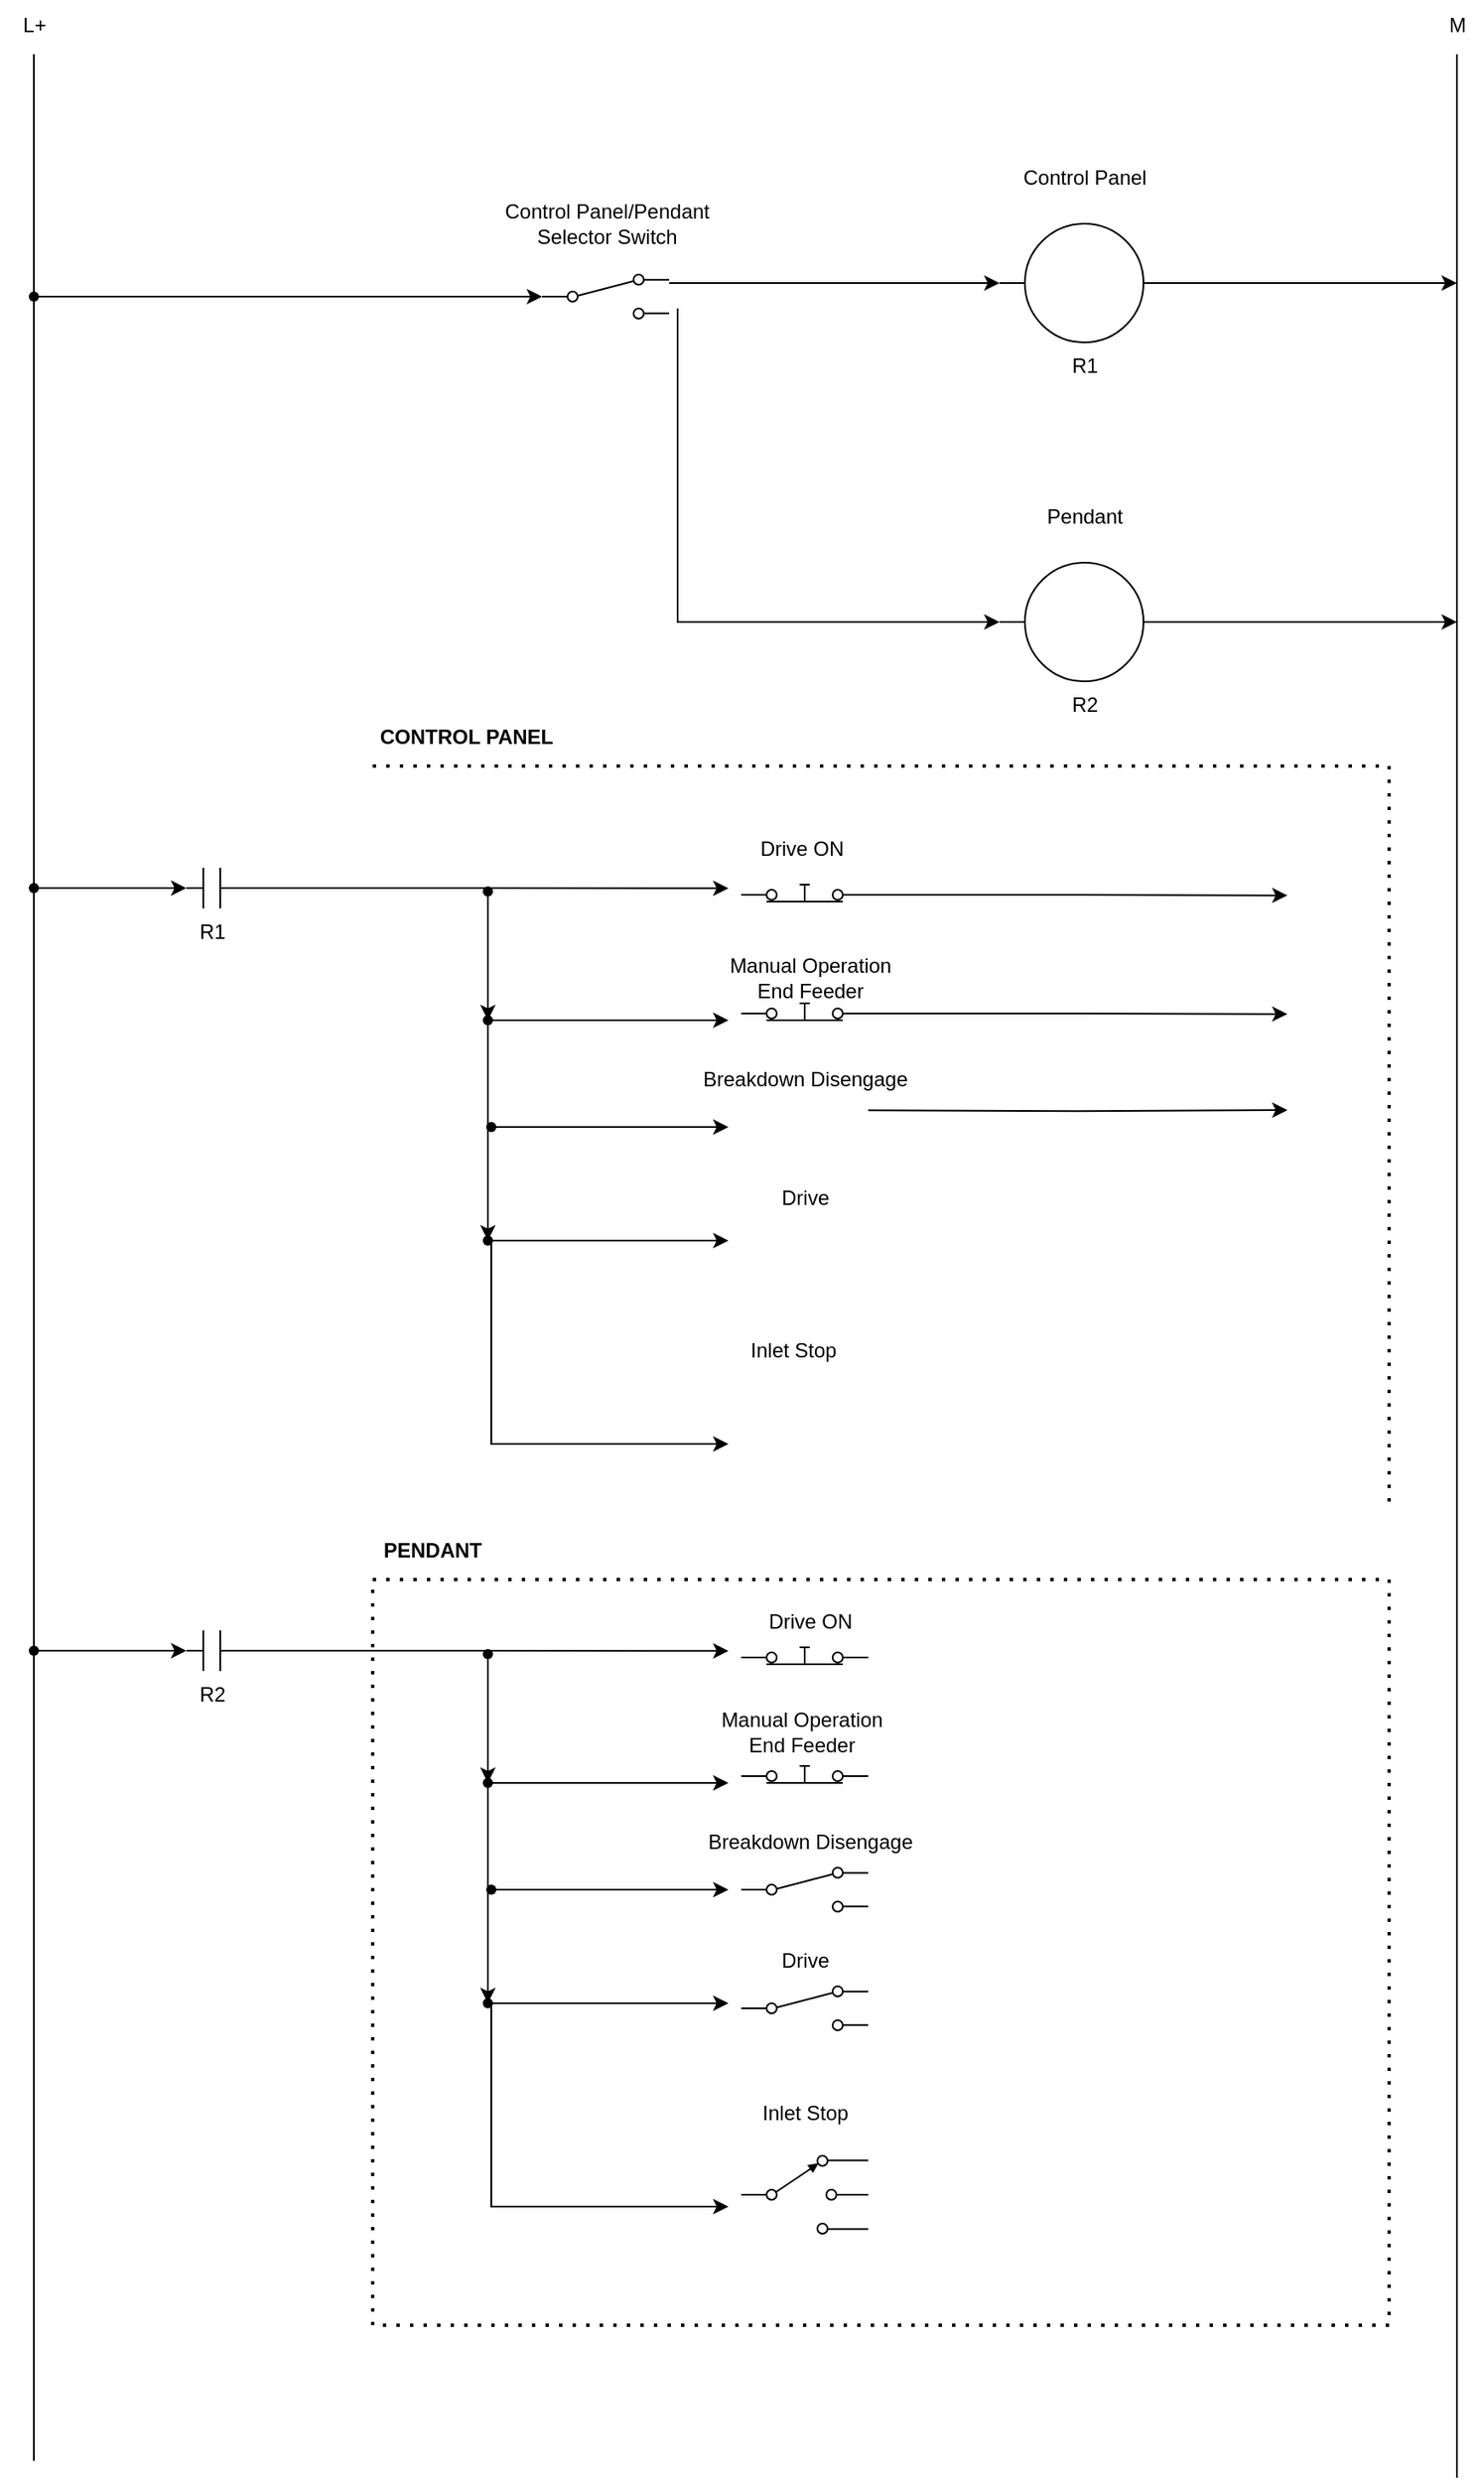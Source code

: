 <mxfile version="26.0.16">
  <diagram name="Page-1" id="7e0a89b8-554c-2b80-1dc8-d5c74ca68de4">
    <mxGraphModel dx="1259" dy="662" grid="1" gridSize="10" guides="1" tooltips="1" connect="1" arrows="1" fold="1" page="1" pageScale="1" pageWidth="1100" pageHeight="850" background="none" math="0" shadow="0">
      <root>
        <mxCell id="0" />
        <mxCell id="1" parent="0" />
        <mxCell id="r-EeKwnptwa9FQMb00Me-13" style="edgeStyle=orthogonalEdgeStyle;rounded=0;orthogonalLoop=1;jettySize=auto;html=1;" parent="1" source="r-EeKwnptwa9FQMb00Me-1" edge="1">
          <mxGeometry relative="1" as="geometry">
            <mxPoint x="880.0" y="235" as="targetPoint" />
          </mxGeometry>
        </mxCell>
        <mxCell id="r-EeKwnptwa9FQMb00Me-1" value="R1" style="pointerEvents=1;verticalLabelPosition=bottom;shadow=0;dashed=0;align=center;html=1;verticalAlign=top;shape=mxgraph.electrical.electro-mechanical.relay_coil_2;" parent="1" vertex="1">
          <mxGeometry x="610" y="200" width="100" height="70" as="geometry" />
        </mxCell>
        <mxCell id="r-EeKwnptwa9FQMb00Me-14" style="edgeStyle=orthogonalEdgeStyle;rounded=0;orthogonalLoop=1;jettySize=auto;html=1;" parent="1" source="r-EeKwnptwa9FQMb00Me-2" edge="1">
          <mxGeometry relative="1" as="geometry">
            <mxPoint x="880.0" y="435.0" as="targetPoint" />
          </mxGeometry>
        </mxCell>
        <mxCell id="r-EeKwnptwa9FQMb00Me-2" value="R2" style="pointerEvents=1;verticalLabelPosition=bottom;shadow=0;dashed=0;align=center;html=1;verticalAlign=top;shape=mxgraph.electrical.electro-mechanical.relay_coil_2;" parent="1" vertex="1">
          <mxGeometry x="610" y="400" width="100" height="70" as="geometry" />
        </mxCell>
        <mxCell id="r-EeKwnptwa9FQMb00Me-3" value="Control Panel" style="text;html=1;align=center;verticalAlign=middle;resizable=0;points=[];autosize=1;strokeColor=none;fillColor=none;" parent="1" vertex="1">
          <mxGeometry x="610" y="158" width="100" height="30" as="geometry" />
        </mxCell>
        <mxCell id="r-EeKwnptwa9FQMb00Me-4" value="Pendant" style="text;html=1;align=center;verticalAlign=middle;resizable=0;points=[];autosize=1;strokeColor=none;fillColor=none;" parent="1" vertex="1">
          <mxGeometry x="625" y="358" width="70" height="30" as="geometry" />
        </mxCell>
        <mxCell id="r-EeKwnptwa9FQMb00Me-9" value="" style="endArrow=classic;html=1;rounded=0;entryX=0;entryY=0.5;entryDx=0;entryDy=0;entryPerimeter=0;" parent="1" target="r-EeKwnptwa9FQMb00Me-1" edge="1">
          <mxGeometry width="50" height="50" relative="1" as="geometry">
            <mxPoint x="415" y="235" as="sourcePoint" />
            <mxPoint x="465" y="180" as="targetPoint" />
          </mxGeometry>
        </mxCell>
        <mxCell id="r-EeKwnptwa9FQMb00Me-10" value="" style="endArrow=classic;html=1;rounded=0;entryX=0;entryY=0.5;entryDx=0;entryDy=0;entryPerimeter=0;" parent="1" target="r-EeKwnptwa9FQMb00Me-2" edge="1">
          <mxGeometry width="50" height="50" relative="1" as="geometry">
            <mxPoint x="420" y="250" as="sourcePoint" />
            <mxPoint x="490" y="260" as="targetPoint" />
            <Array as="points">
              <mxPoint x="420" y="435" />
            </Array>
          </mxGeometry>
        </mxCell>
        <mxCell id="r-EeKwnptwa9FQMb00Me-11" value="Control Panel/Pendant&lt;div&gt;Selector Switch&lt;/div&gt;" style="text;html=1;align=center;verticalAlign=middle;resizable=0;points=[];autosize=1;strokeColor=none;fillColor=none;" parent="1" vertex="1">
          <mxGeometry x="307.5" y="180" width="140" height="40" as="geometry" />
        </mxCell>
        <mxCell id="r-EeKwnptwa9FQMb00Me-12" value="" style="endArrow=none;html=1;rounded=0;" parent="1" edge="1">
          <mxGeometry width="50" height="50" relative="1" as="geometry">
            <mxPoint x="880" y="1530" as="sourcePoint" />
            <mxPoint x="880" y="100" as="targetPoint" />
          </mxGeometry>
        </mxCell>
        <mxCell id="r-EeKwnptwa9FQMb00Me-38" style="edgeStyle=orthogonalEdgeStyle;rounded=0;orthogonalLoop=1;jettySize=auto;html=1;exitX=1;exitY=0.8;exitDx=0;exitDy=0;" parent="1" source="r-EeKwnptwa9FQMb00Me-15" edge="1">
          <mxGeometry relative="1" as="geometry">
            <mxPoint x="780.0" y="596.333" as="targetPoint" />
          </mxGeometry>
        </mxCell>
        <mxCell id="r-EeKwnptwa9FQMb00Me-15" value="" style="html=1;shape=mxgraph.electrical.electro-mechanical.pushbutton;aspect=fixed;elSwitchState=on;" parent="1" vertex="1">
          <mxGeometry x="457.5" y="580" width="75" height="20" as="geometry" />
        </mxCell>
        <mxCell id="r-EeKwnptwa9FQMb00Me-37" style="edgeStyle=orthogonalEdgeStyle;rounded=0;orthogonalLoop=1;jettySize=auto;html=1;exitX=1;exitY=0.8;exitDx=0;exitDy=0;" parent="1" source="r-EeKwnptwa9FQMb00Me-16" edge="1">
          <mxGeometry relative="1" as="geometry">
            <mxPoint x="780.0" y="666.333" as="targetPoint" />
          </mxGeometry>
        </mxCell>
        <mxCell id="r-EeKwnptwa9FQMb00Me-16" value="" style="html=1;shape=mxgraph.electrical.electro-mechanical.pushbutton;aspect=fixed;elSwitchState=on;" parent="1" vertex="1">
          <mxGeometry x="457.5" y="650" width="75" height="20" as="geometry" />
        </mxCell>
        <mxCell id="r-EeKwnptwa9FQMb00Me-17" value="" style="html=1;shape=mxgraph.electrical.electro-mechanical.twoWaySwitch;aspect=fixed;elSwitchState=2;" parent="1" vertex="1">
          <mxGeometry x="340" y="230" width="75" height="26" as="geometry" />
        </mxCell>
        <mxCell id="r-EeKwnptwa9FQMb00Me-33" style="edgeStyle=orthogonalEdgeStyle;rounded=0;orthogonalLoop=1;jettySize=auto;html=1;exitX=1;exitY=0.12;exitDx=0;exitDy=0;" parent="1" edge="1">
          <mxGeometry relative="1" as="geometry">
            <mxPoint x="780.0" y="723" as="targetPoint" />
            <mxPoint x="532.5" y="723.12" as="sourcePoint" />
          </mxGeometry>
        </mxCell>
        <mxCell id="r-EeKwnptwa9FQMb00Me-51" style="edgeStyle=orthogonalEdgeStyle;rounded=0;orthogonalLoop=1;jettySize=auto;html=1;exitX=1;exitY=0.5;exitDx=0;exitDy=0;exitPerimeter=0;" parent="1" source="r-EeKwnptwa9FQMb00Me-19" edge="1">
          <mxGeometry relative="1" as="geometry">
            <mxPoint x="450" y="592.167" as="targetPoint" />
          </mxGeometry>
        </mxCell>
        <mxCell id="r-EeKwnptwa9FQMb00Me-19" value="R1" style="pointerEvents=1;verticalLabelPosition=bottom;shadow=0;dashed=0;align=center;html=1;verticalAlign=top;shape=mxgraph.electrical.electro-mechanical.relay_contacts;" parent="1" vertex="1">
          <mxGeometry x="130" y="580" width="30" height="24" as="geometry" />
        </mxCell>
        <mxCell id="r-EeKwnptwa9FQMb00Me-22" style="edgeStyle=orthogonalEdgeStyle;rounded=0;orthogonalLoop=1;jettySize=auto;html=1;" parent="1" source="r-EeKwnptwa9FQMb00Me-24" edge="1">
          <mxGeometry relative="1" as="geometry">
            <mxPoint x="450" y="920" as="targetPoint" />
            <Array as="points">
              <mxPoint x="310" y="800" />
              <mxPoint x="310" y="920" />
            </Array>
          </mxGeometry>
        </mxCell>
        <mxCell id="r-EeKwnptwa9FQMb00Me-23" value="" style="edgeStyle=orthogonalEdgeStyle;rounded=0;orthogonalLoop=1;jettySize=auto;html=1;" parent="1" source="r-EeKwnptwa9FQMb00Me-29" target="r-EeKwnptwa9FQMb00Me-24" edge="1">
          <mxGeometry relative="1" as="geometry">
            <mxPoint x="450" y="920" as="targetPoint" />
            <mxPoint x="310" y="604" as="sourcePoint" />
            <Array as="points" />
          </mxGeometry>
        </mxCell>
        <mxCell id="r-EeKwnptwa9FQMb00Me-25" style="edgeStyle=orthogonalEdgeStyle;rounded=0;orthogonalLoop=1;jettySize=auto;html=1;" parent="1" source="r-EeKwnptwa9FQMb00Me-24" edge="1">
          <mxGeometry relative="1" as="geometry">
            <mxPoint x="450" y="800" as="targetPoint" />
          </mxGeometry>
        </mxCell>
        <mxCell id="r-EeKwnptwa9FQMb00Me-24" value="" style="shape=waypoint;sketch=0;fillStyle=solid;size=6;pointerEvents=1;points=[];fillColor=none;resizable=0;rotatable=0;perimeter=centerPerimeter;snapToPoint=1;" parent="1" vertex="1">
          <mxGeometry x="298" y="790" width="20" height="20" as="geometry" />
        </mxCell>
        <mxCell id="r-EeKwnptwa9FQMb00Me-27" style="edgeStyle=orthogonalEdgeStyle;rounded=0;orthogonalLoop=1;jettySize=auto;html=1;" parent="1" source="r-EeKwnptwa9FQMb00Me-26" edge="1">
          <mxGeometry relative="1" as="geometry">
            <mxPoint x="450" y="733" as="targetPoint" />
          </mxGeometry>
        </mxCell>
        <mxCell id="r-EeKwnptwa9FQMb00Me-26" value="" style="shape=waypoint;sketch=0;fillStyle=solid;size=6;pointerEvents=1;points=[];fillColor=none;resizable=0;rotatable=0;perimeter=centerPerimeter;snapToPoint=1;" parent="1" vertex="1">
          <mxGeometry x="300" y="723" width="20" height="20" as="geometry" />
        </mxCell>
        <mxCell id="r-EeKwnptwa9FQMb00Me-30" style="edgeStyle=orthogonalEdgeStyle;rounded=0;orthogonalLoop=1;jettySize=auto;html=1;" parent="1" source="r-EeKwnptwa9FQMb00Me-29" edge="1">
          <mxGeometry relative="1" as="geometry">
            <mxPoint x="450" y="670" as="targetPoint" />
          </mxGeometry>
        </mxCell>
        <mxCell id="r-EeKwnptwa9FQMb00Me-29" value="" style="shape=waypoint;sketch=0;fillStyle=solid;size=6;pointerEvents=1;points=[];fillColor=none;resizable=0;rotatable=0;perimeter=centerPerimeter;snapToPoint=1;" parent="1" vertex="1">
          <mxGeometry x="298" y="660" width="20" height="20" as="geometry" />
        </mxCell>
        <mxCell id="r-EeKwnptwa9FQMb00Me-48" value="" style="shape=waypoint;sketch=0;fillStyle=solid;size=6;pointerEvents=1;points=[];fillColor=none;resizable=0;rotatable=0;perimeter=centerPerimeter;snapToPoint=1;" parent="1" vertex="1">
          <mxGeometry x="298" y="584" width="20" height="20" as="geometry" />
        </mxCell>
        <mxCell id="r-EeKwnptwa9FQMb00Me-50" style="edgeStyle=orthogonalEdgeStyle;rounded=0;orthogonalLoop=1;jettySize=auto;html=1;entryX=0.408;entryY=0.108;entryDx=0;entryDy=0;entryPerimeter=0;" parent="1" source="r-EeKwnptwa9FQMb00Me-48" target="r-EeKwnptwa9FQMb00Me-29" edge="1">
          <mxGeometry relative="1" as="geometry" />
        </mxCell>
        <mxCell id="r-EeKwnptwa9FQMb00Me-54" value="" style="pointerEvents=1;verticalLabelPosition=bottom;shadow=0;dashed=0;align=center;html=1;verticalAlign=top;shape=mxgraph.electrical.electro-mechanical.selectorSwitch3Position2;elSwitchState=1;" parent="1" vertex="1">
          <mxGeometry x="457.5" y="1340" width="75" height="46" as="geometry" />
        </mxCell>
        <mxCell id="r-EeKwnptwa9FQMb00Me-57" value="" style="html=1;shape=mxgraph.electrical.electro-mechanical.twoWaySwitch;aspect=fixed;elSwitchState=2;" parent="1" vertex="1">
          <mxGeometry x="457.5" y="1240" width="75" height="26" as="geometry" />
        </mxCell>
        <mxCell id="r-EeKwnptwa9FQMb00Me-59" value="" style="html=1;shape=mxgraph.electrical.electro-mechanical.pushbutton;aspect=fixed;elSwitchState=on;" parent="1" vertex="1">
          <mxGeometry x="457.5" y="1030" width="75" height="20" as="geometry" />
        </mxCell>
        <mxCell id="r-EeKwnptwa9FQMb00Me-61" value="" style="html=1;shape=mxgraph.electrical.electro-mechanical.pushbutton;aspect=fixed;elSwitchState=on;" parent="1" vertex="1">
          <mxGeometry x="457.5" y="1100" width="75" height="20" as="geometry" />
        </mxCell>
        <mxCell id="r-EeKwnptwa9FQMb00Me-64" value="" style="html=1;shape=mxgraph.electrical.electro-mechanical.twoWaySwitch;aspect=fixed;elSwitchState=2;" parent="1" vertex="1">
          <mxGeometry x="457.5" y="1170" width="75" height="26" as="geometry" />
        </mxCell>
        <mxCell id="r-EeKwnptwa9FQMb00Me-65" style="edgeStyle=orthogonalEdgeStyle;rounded=0;orthogonalLoop=1;jettySize=auto;html=1;exitX=1;exitY=0.5;exitDx=0;exitDy=0;exitPerimeter=0;" parent="1" source="r-EeKwnptwa9FQMb00Me-66" edge="1">
          <mxGeometry relative="1" as="geometry">
            <mxPoint x="450" y="1042.167" as="targetPoint" />
          </mxGeometry>
        </mxCell>
        <mxCell id="r-EeKwnptwa9FQMb00Me-66" value="R2" style="pointerEvents=1;verticalLabelPosition=bottom;shadow=0;dashed=0;align=center;html=1;verticalAlign=top;shape=mxgraph.electrical.electro-mechanical.relay_contacts;" parent="1" vertex="1">
          <mxGeometry x="130" y="1030" width="30" height="24" as="geometry" />
        </mxCell>
        <mxCell id="r-EeKwnptwa9FQMb00Me-67" style="edgeStyle=orthogonalEdgeStyle;rounded=0;orthogonalLoop=1;jettySize=auto;html=1;" parent="1" source="r-EeKwnptwa9FQMb00Me-70" edge="1">
          <mxGeometry relative="1" as="geometry">
            <mxPoint x="450" y="1370" as="targetPoint" />
            <Array as="points">
              <mxPoint x="310" y="1250" />
              <mxPoint x="310" y="1370" />
            </Array>
          </mxGeometry>
        </mxCell>
        <mxCell id="r-EeKwnptwa9FQMb00Me-68" value="" style="edgeStyle=orthogonalEdgeStyle;rounded=0;orthogonalLoop=1;jettySize=auto;html=1;" parent="1" source="r-EeKwnptwa9FQMb00Me-74" target="r-EeKwnptwa9FQMb00Me-70" edge="1">
          <mxGeometry relative="1" as="geometry">
            <mxPoint x="450" y="1370" as="targetPoint" />
            <mxPoint x="310" y="1054" as="sourcePoint" />
            <Array as="points" />
          </mxGeometry>
        </mxCell>
        <mxCell id="r-EeKwnptwa9FQMb00Me-69" style="edgeStyle=orthogonalEdgeStyle;rounded=0;orthogonalLoop=1;jettySize=auto;html=1;" parent="1" source="r-EeKwnptwa9FQMb00Me-70" edge="1">
          <mxGeometry relative="1" as="geometry">
            <mxPoint x="450" y="1250" as="targetPoint" />
          </mxGeometry>
        </mxCell>
        <mxCell id="r-EeKwnptwa9FQMb00Me-70" value="" style="shape=waypoint;sketch=0;fillStyle=solid;size=6;pointerEvents=1;points=[];fillColor=none;resizable=0;rotatable=0;perimeter=centerPerimeter;snapToPoint=1;" parent="1" vertex="1">
          <mxGeometry x="298" y="1240" width="20" height="20" as="geometry" />
        </mxCell>
        <mxCell id="r-EeKwnptwa9FQMb00Me-71" style="edgeStyle=orthogonalEdgeStyle;rounded=0;orthogonalLoop=1;jettySize=auto;html=1;" parent="1" source="r-EeKwnptwa9FQMb00Me-72" edge="1">
          <mxGeometry relative="1" as="geometry">
            <mxPoint x="450" y="1183" as="targetPoint" />
          </mxGeometry>
        </mxCell>
        <mxCell id="r-EeKwnptwa9FQMb00Me-72" value="" style="shape=waypoint;sketch=0;fillStyle=solid;size=6;pointerEvents=1;points=[];fillColor=none;resizable=0;rotatable=0;perimeter=centerPerimeter;snapToPoint=1;" parent="1" vertex="1">
          <mxGeometry x="300" y="1173" width="20" height="20" as="geometry" />
        </mxCell>
        <mxCell id="r-EeKwnptwa9FQMb00Me-73" style="edgeStyle=orthogonalEdgeStyle;rounded=0;orthogonalLoop=1;jettySize=auto;html=1;" parent="1" source="r-EeKwnptwa9FQMb00Me-74" edge="1">
          <mxGeometry relative="1" as="geometry">
            <mxPoint x="450" y="1120" as="targetPoint" />
          </mxGeometry>
        </mxCell>
        <mxCell id="r-EeKwnptwa9FQMb00Me-74" value="" style="shape=waypoint;sketch=0;fillStyle=solid;size=6;pointerEvents=1;points=[];fillColor=none;resizable=0;rotatable=0;perimeter=centerPerimeter;snapToPoint=1;" parent="1" vertex="1">
          <mxGeometry x="298" y="1110" width="20" height="20" as="geometry" />
        </mxCell>
        <mxCell id="r-EeKwnptwa9FQMb00Me-76" value="" style="shape=waypoint;sketch=0;fillStyle=solid;size=6;pointerEvents=1;points=[];fillColor=none;resizable=0;rotatable=0;perimeter=centerPerimeter;snapToPoint=1;" parent="1" vertex="1">
          <mxGeometry x="298" y="1034" width="20" height="20" as="geometry" />
        </mxCell>
        <mxCell id="r-EeKwnptwa9FQMb00Me-77" style="edgeStyle=orthogonalEdgeStyle;rounded=0;orthogonalLoop=1;jettySize=auto;html=1;entryX=0.408;entryY=0.108;entryDx=0;entryDy=0;entryPerimeter=0;" parent="1" source="r-EeKwnptwa9FQMb00Me-76" target="r-EeKwnptwa9FQMb00Me-74" edge="1">
          <mxGeometry relative="1" as="geometry" />
        </mxCell>
        <mxCell id="r-EeKwnptwa9FQMb00Me-78" value="Drive ON" style="text;html=1;align=center;verticalAlign=middle;resizable=0;points=[];autosize=1;strokeColor=none;fillColor=none;" parent="1" vertex="1">
          <mxGeometry x="457.5" y="554" width="70" height="30" as="geometry" />
        </mxCell>
        <mxCell id="r-EeKwnptwa9FQMb00Me-79" value="&lt;div&gt;Manual Operation&lt;/div&gt;End Feeder" style="text;html=1;align=center;verticalAlign=middle;resizable=0;points=[];autosize=1;strokeColor=none;fillColor=none;" parent="1" vertex="1">
          <mxGeometry x="437.5" y="625" width="120" height="40" as="geometry" />
        </mxCell>
        <mxCell id="r-EeKwnptwa9FQMb00Me-80" value="Inlet Stop" style="text;html=1;align=center;verticalAlign=middle;resizable=0;points=[];autosize=1;strokeColor=none;fillColor=none;" parent="1" vertex="1">
          <mxGeometry x="452.5" y="850" width="70" height="30" as="geometry" />
        </mxCell>
        <mxCell id="r-EeKwnptwa9FQMb00Me-81" value="Drive" style="text;html=1;align=center;verticalAlign=middle;resizable=0;points=[];autosize=1;strokeColor=none;fillColor=none;" parent="1" vertex="1">
          <mxGeometry x="470" y="760" width="50" height="30" as="geometry" />
        </mxCell>
        <mxCell id="r-EeKwnptwa9FQMb00Me-83" value="Breakdown Disengage" style="text;html=1;align=center;verticalAlign=middle;resizable=0;points=[];autosize=1;strokeColor=none;fillColor=none;" parent="1" vertex="1">
          <mxGeometry x="425" y="690" width="140" height="30" as="geometry" />
        </mxCell>
        <mxCell id="r-EeKwnptwa9FQMb00Me-85" value="" style="endArrow=none;html=1;rounded=0;" parent="1" edge="1">
          <mxGeometry width="50" height="50" relative="1" as="geometry">
            <mxPoint x="40" y="1520" as="sourcePoint" />
            <mxPoint x="40" y="100" as="targetPoint" />
          </mxGeometry>
        </mxCell>
        <mxCell id="r-EeKwnptwa9FQMb00Me-86" value="L+" style="text;html=1;align=center;verticalAlign=middle;resizable=0;points=[];autosize=1;strokeColor=none;fillColor=none;" parent="1" vertex="1">
          <mxGeometry x="20" y="68" width="40" height="30" as="geometry" />
        </mxCell>
        <mxCell id="r-EeKwnptwa9FQMb00Me-87" value="M" style="text;html=1;align=center;verticalAlign=middle;resizable=0;points=[];autosize=1;strokeColor=none;fillColor=none;" parent="1" vertex="1">
          <mxGeometry x="865" y="68" width="30" height="30" as="geometry" />
        </mxCell>
        <mxCell id="r-EeKwnptwa9FQMb00Me-89" style="edgeStyle=orthogonalEdgeStyle;rounded=0;orthogonalLoop=1;jettySize=auto;html=1;entryX=0;entryY=0.5;entryDx=0;entryDy=0;" parent="1" source="r-EeKwnptwa9FQMb00Me-88" target="r-EeKwnptwa9FQMb00Me-17" edge="1">
          <mxGeometry relative="1" as="geometry" />
        </mxCell>
        <mxCell id="r-EeKwnptwa9FQMb00Me-88" value="" style="shape=waypoint;sketch=0;fillStyle=solid;size=6;pointerEvents=1;points=[];fillColor=none;resizable=0;rotatable=0;perimeter=centerPerimeter;snapToPoint=1;" parent="1" vertex="1">
          <mxGeometry x="30" y="233" width="20" height="20" as="geometry" />
        </mxCell>
        <mxCell id="r-EeKwnptwa9FQMb00Me-90" value="" style="shape=waypoint;sketch=0;fillStyle=solid;size=6;pointerEvents=1;points=[];fillColor=none;resizable=0;rotatable=0;perimeter=centerPerimeter;snapToPoint=1;" parent="1" vertex="1">
          <mxGeometry x="30" y="582" width="20" height="20" as="geometry" />
        </mxCell>
        <mxCell id="r-EeKwnptwa9FQMb00Me-91" style="edgeStyle=orthogonalEdgeStyle;rounded=0;orthogonalLoop=1;jettySize=auto;html=1;entryX=0;entryY=0.5;entryDx=0;entryDy=0;entryPerimeter=0;" parent="1" source="r-EeKwnptwa9FQMb00Me-90" target="r-EeKwnptwa9FQMb00Me-19" edge="1">
          <mxGeometry relative="1" as="geometry" />
        </mxCell>
        <mxCell id="r-EeKwnptwa9FQMb00Me-92" value="" style="shape=waypoint;sketch=0;fillStyle=solid;size=6;pointerEvents=1;points=[];fillColor=none;resizable=0;rotatable=0;perimeter=centerPerimeter;snapToPoint=1;" parent="1" vertex="1">
          <mxGeometry x="30" y="1032" width="20" height="20" as="geometry" />
        </mxCell>
        <mxCell id="r-EeKwnptwa9FQMb00Me-93" style="edgeStyle=orthogonalEdgeStyle;rounded=0;orthogonalLoop=1;jettySize=auto;html=1;entryX=0;entryY=0.5;entryDx=0;entryDy=0;entryPerimeter=0;" parent="1" source="r-EeKwnptwa9FQMb00Me-92" target="r-EeKwnptwa9FQMb00Me-66" edge="1">
          <mxGeometry relative="1" as="geometry" />
        </mxCell>
        <mxCell id="r-EeKwnptwa9FQMb00Me-94" value="" style="endArrow=none;dashed=1;html=1;dashPattern=1 3;strokeWidth=2;rounded=0;" parent="1" edge="1">
          <mxGeometry width="50" height="50" relative="1" as="geometry">
            <mxPoint x="240" y="520" as="sourcePoint" />
            <mxPoint x="840" y="960" as="targetPoint" />
            <Array as="points">
              <mxPoint x="840" y="520" />
            </Array>
          </mxGeometry>
        </mxCell>
        <mxCell id="r-EeKwnptwa9FQMb00Me-96" value="&lt;b&gt;CONTROL PANEL&lt;/b&gt;" style="text;html=1;align=center;verticalAlign=middle;resizable=0;points=[];autosize=1;strokeColor=none;fillColor=none;" parent="1" vertex="1">
          <mxGeometry x="230" y="488" width="130" height="30" as="geometry" />
        </mxCell>
        <mxCell id="r-EeKwnptwa9FQMb00Me-97" value="" style="endArrow=none;dashed=1;html=1;dashPattern=1 3;strokeWidth=2;rounded=0;" parent="1" edge="1">
          <mxGeometry width="50" height="50" relative="1" as="geometry">
            <mxPoint x="240" y="1000" as="sourcePoint" />
            <mxPoint x="240" y="1000" as="targetPoint" />
            <Array as="points">
              <mxPoint x="840" y="1000" />
              <mxPoint x="840" y="1440" />
              <mxPoint x="240" y="1440" />
            </Array>
          </mxGeometry>
        </mxCell>
        <mxCell id="r-EeKwnptwa9FQMb00Me-98" value="&lt;b&gt;PENDANT&lt;/b&gt;" style="text;html=1;align=center;verticalAlign=middle;resizable=0;points=[];autosize=1;strokeColor=none;fillColor=none;" parent="1" vertex="1">
          <mxGeometry x="235" y="968" width="80" height="30" as="geometry" />
        </mxCell>
        <mxCell id="r-EeKwnptwa9FQMb00Me-99" value="Drive" style="text;html=1;align=center;verticalAlign=middle;resizable=0;points=[];autosize=1;strokeColor=none;fillColor=none;" parent="1" vertex="1">
          <mxGeometry x="470" y="1210" width="50" height="30" as="geometry" />
        </mxCell>
        <mxCell id="r-EeKwnptwa9FQMb00Me-100" value="Inlet Stop" style="text;html=1;align=center;verticalAlign=middle;resizable=0;points=[];autosize=1;strokeColor=none;fillColor=none;" parent="1" vertex="1">
          <mxGeometry x="460" y="1300" width="70" height="30" as="geometry" />
        </mxCell>
        <mxCell id="r-EeKwnptwa9FQMb00Me-101" value="Breakdown Disengage" style="text;html=1;align=center;verticalAlign=middle;resizable=0;points=[];autosize=1;strokeColor=none;fillColor=none;" parent="1" vertex="1">
          <mxGeometry x="427.5" y="1140" width="140" height="30" as="geometry" />
        </mxCell>
        <mxCell id="r-EeKwnptwa9FQMb00Me-103" value="Drive ON" style="text;html=1;align=center;verticalAlign=middle;resizable=0;points=[];autosize=1;strokeColor=none;fillColor=none;" parent="1" vertex="1">
          <mxGeometry x="462.5" y="1010" width="70" height="30" as="geometry" />
        </mxCell>
        <mxCell id="Pc5fEkgWnDJ0rDliruo7-1" value="&lt;div&gt;Manual Operation&lt;/div&gt;End Feeder" style="text;html=1;align=center;verticalAlign=middle;resizable=0;points=[];autosize=1;strokeColor=none;fillColor=none;" vertex="1" parent="1">
          <mxGeometry x="432.5" y="1070" width="120" height="40" as="geometry" />
        </mxCell>
      </root>
    </mxGraphModel>
  </diagram>
</mxfile>
